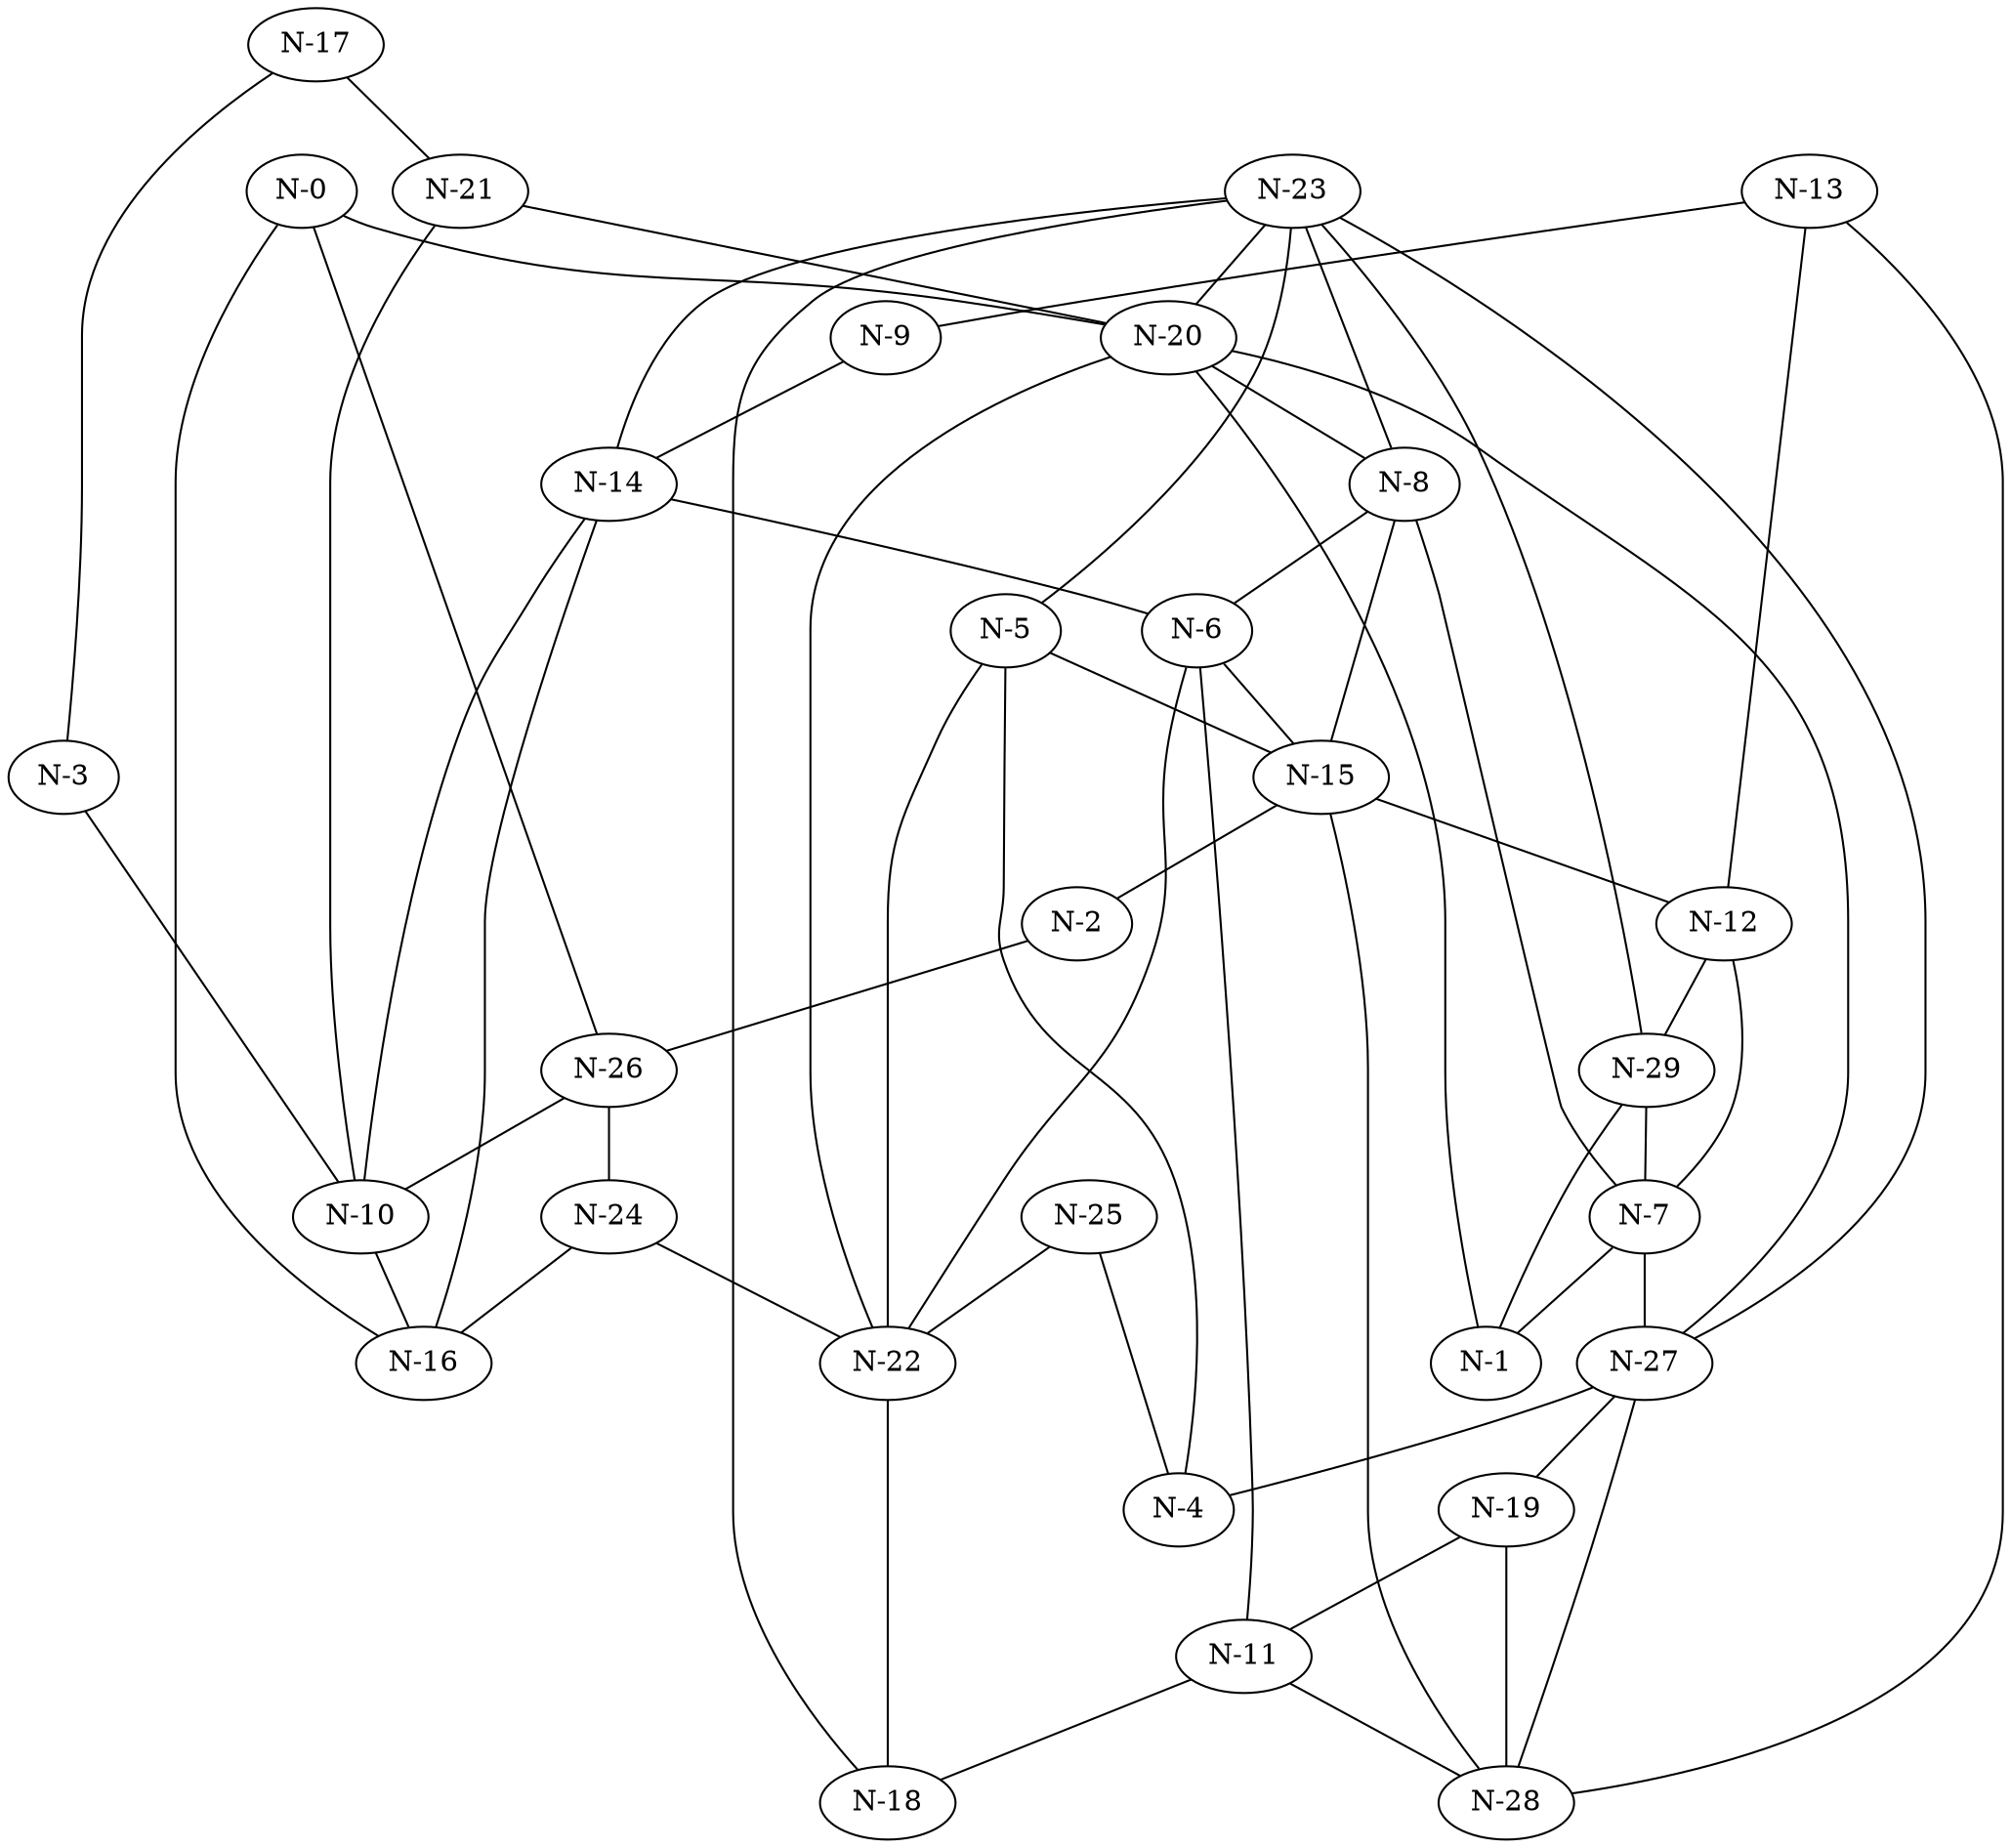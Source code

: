 graph G {
    "N-0" -- "N-16";
    "N-0" -- "N-20";
    "N-1" -- "N-20";
    "N-2" -- "N-26";
    "N-3" -- "N-10";
    "N-5" -- "N-22";
    "N-5" -- "N-4";
    "N-5" -- "N-15";
    "N-6" -- "N-22";
    "N-6" -- "N-15";
    "N-6" -- "N-11";
    "N-7" -- "N-12";
    "N-7" -- "N-1";
    "N-7" -- "N-27";
    "N-8" -- "N-15";
    "N-8" -- "N-6";
    "N-8" -- "N-7";
    "N-9" -- "N-14";
    "N-10" -- "N-16";
    "N-11" -- "N-18";
    "N-11" -- "N-28";
    "N-12" -- "N-29";
    "N-13" -- "N-9";
    "N-13" -- "N-12";
    "N-13" -- "N-28";
    "N-14" -- "N-10";
    "N-14" -- "N-16";
    "N-14" -- "N-6";
    "N-15" -- "N-2";
    "N-15" -- "N-12";
    "N-15" -- "N-28";
    "N-17" -- "N-21";
    "N-17" -- "N-3";
    "N-19" -- "N-11";
    "N-20" -- "N-27";
    "N-20" -- "N-8";
    "N-21" -- "N-10";
    "N-21" -- "N-20";
    "N-22" -- "N-18";
    "N-22" -- "N-20";
    "N-23" -- "N-8";
    "N-23" -- "N-27";
    "N-23" -- "N-29";
    "N-23" -- "N-5";
    "N-23" -- "N-14";
    "N-23" -- "N-18";
    "N-23" -- "N-20";
    "N-24" -- "N-22";
    "N-24" -- "N-16";
    "N-25" -- "N-22";
    "N-25" -- "N-4";
    "N-26" -- "N-24";
    "N-26" -- "N-0";
    "N-26" -- "N-10";
    "N-27" -- "N-19";
    "N-27" -- "N-4";
    "N-28" -- "N-19";
    "N-28" -- "N-27";
    "N-29" -- "N-7";
    "N-29" -- "N-1";
}
